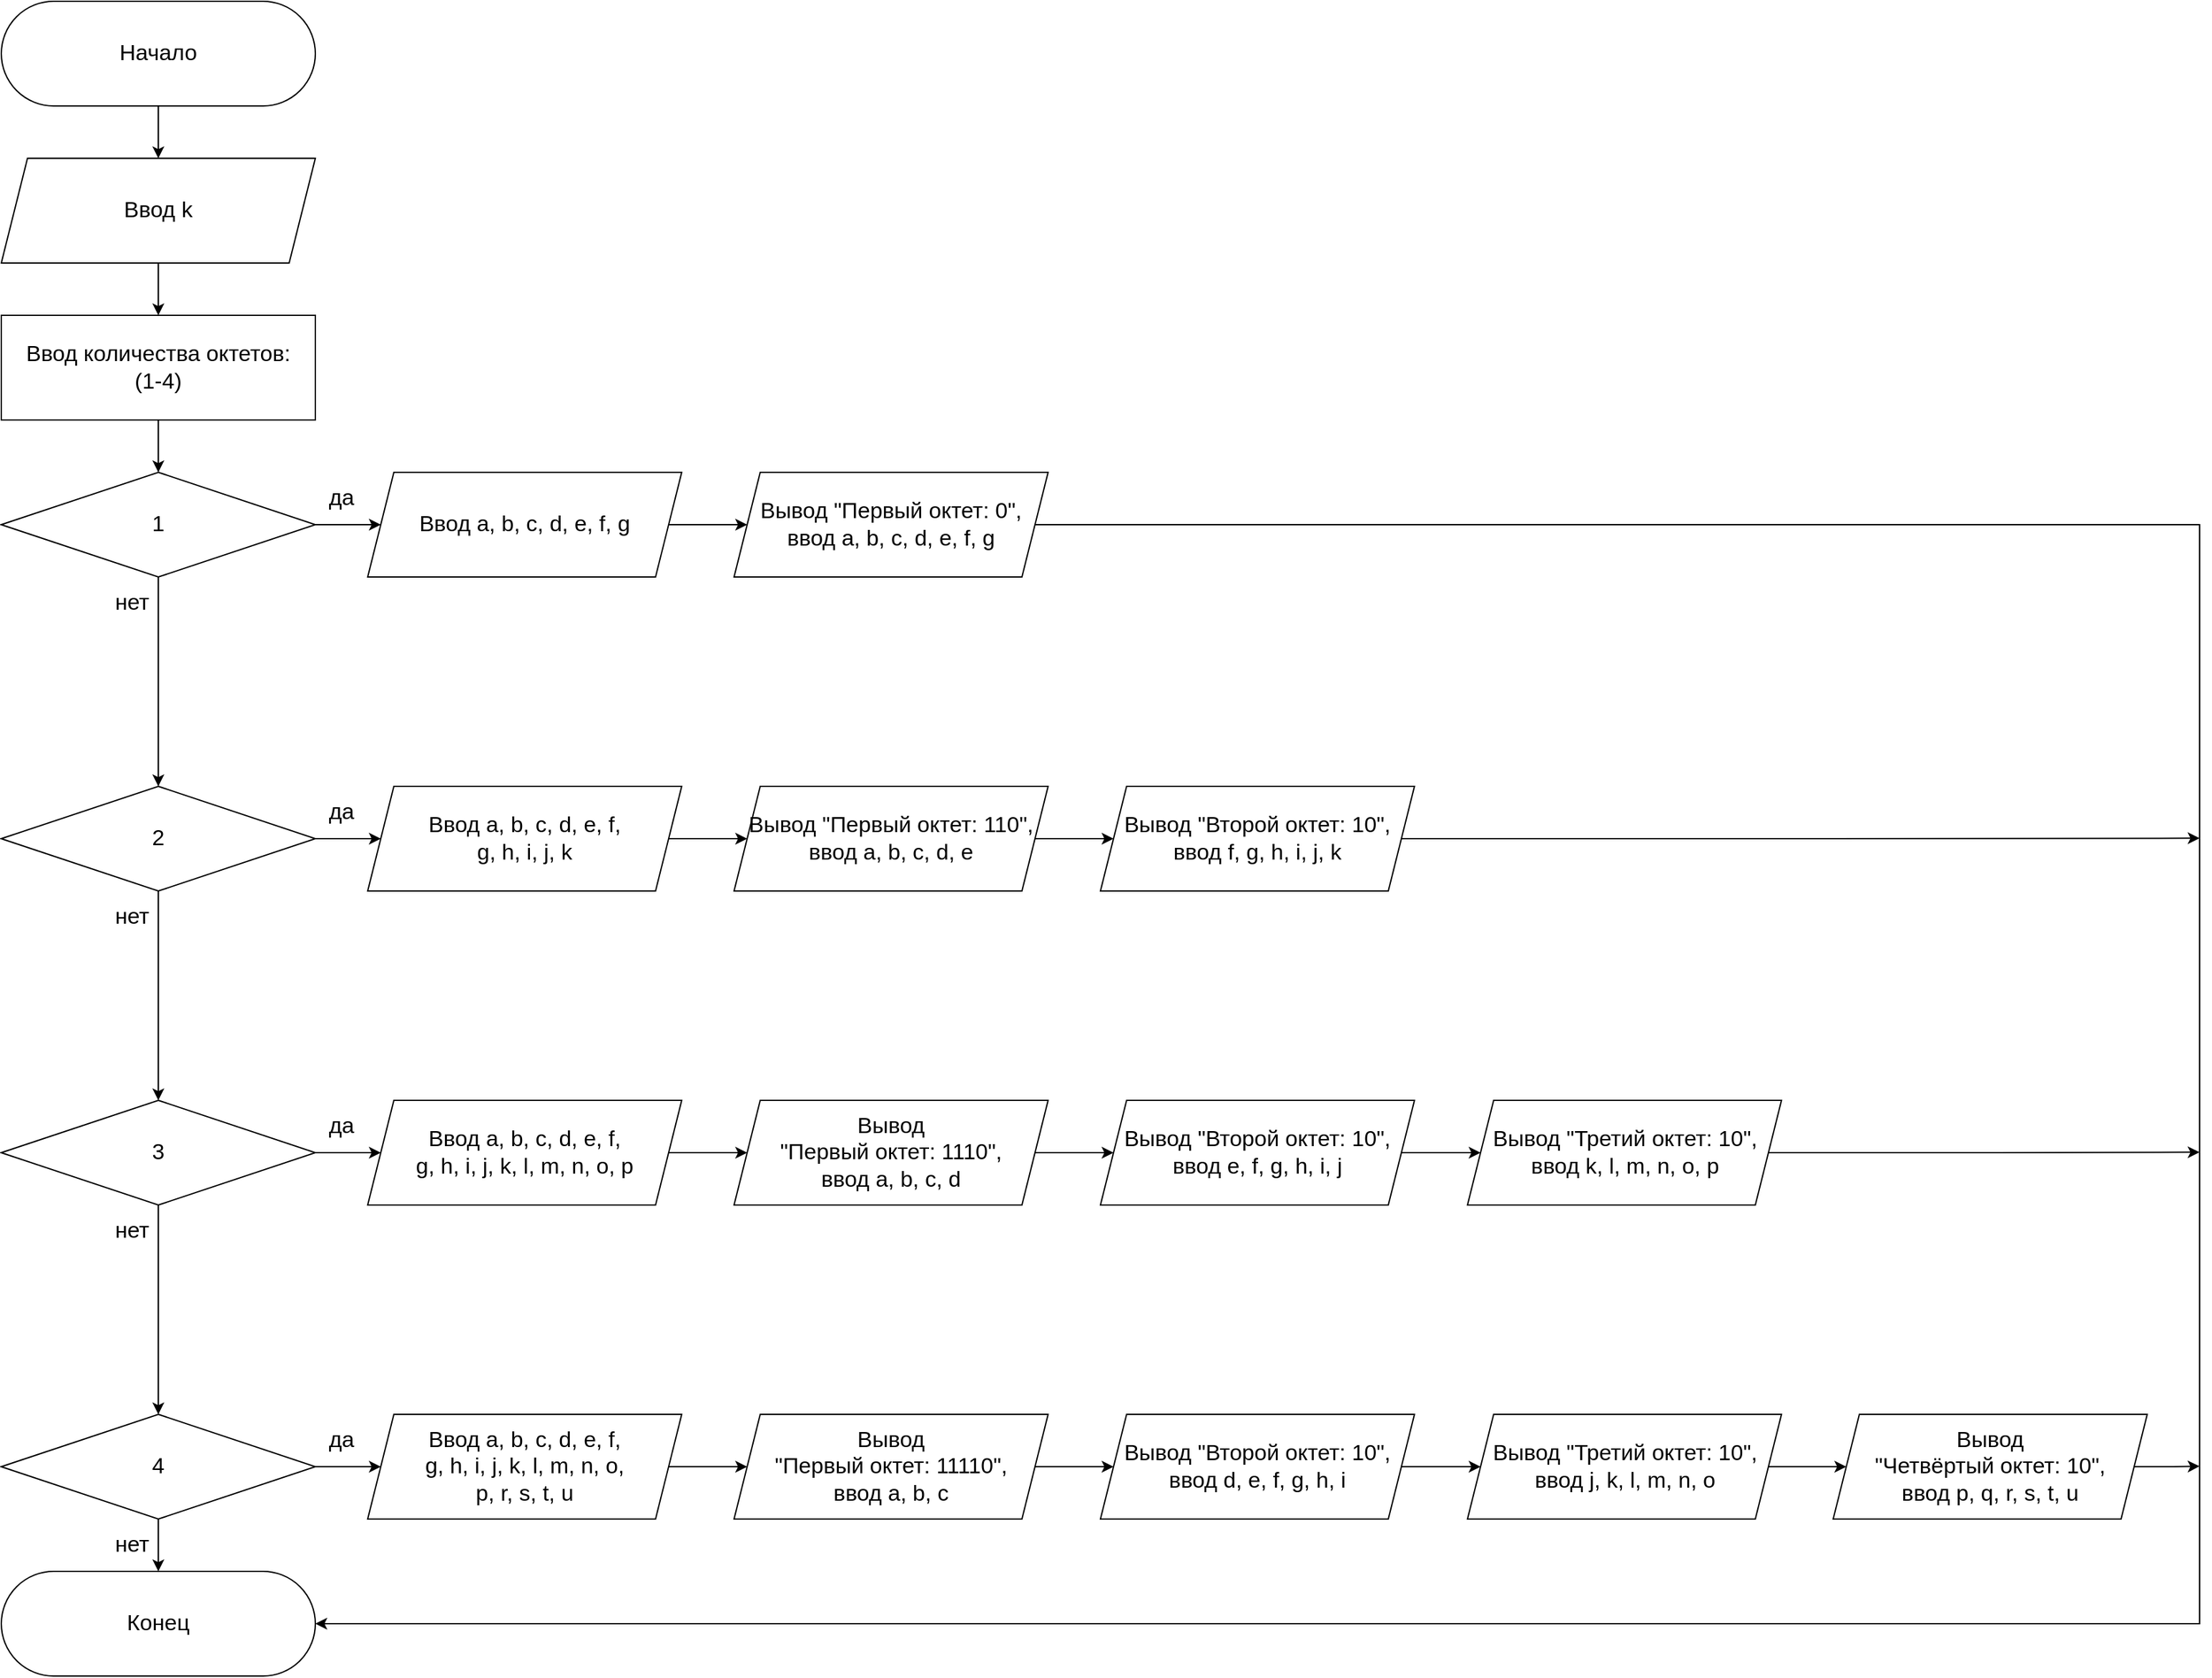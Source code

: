 <mxfile version="20.3.0" type="device"><diagram id="BNSVqXPxc6C57udiGEQ_" name="Страница 1"><mxGraphModel dx="2076" dy="2498" grid="0" gridSize="10" guides="1" tooltips="1" connect="1" arrows="1" fold="1" page="0" pageScale="1" pageWidth="827" pageHeight="1169" math="0" shadow="0"><root><mxCell id="0"/><mxCell id="1" parent="0"/><mxCell id="nsoMYaGGs4iyfm5y4mDI-1" style="edgeStyle=orthogonalEdgeStyle;rounded=0;orthogonalLoop=1;jettySize=auto;html=1;exitX=0.5;exitY=1;exitDx=0;exitDy=0;entryX=0.5;entryY=0;entryDx=0;entryDy=0;fontSize=17;" parent="1" source="nsoMYaGGs4iyfm5y4mDI-2" edge="1"><mxGeometry relative="1" as="geometry"><mxPoint x="120" y="-920" as="targetPoint"/></mxGeometry></mxCell><mxCell id="nsoMYaGGs4iyfm5y4mDI-2" value="Начало" style="rounded=1;whiteSpace=wrap;html=1;arcSize=50;fontSize=17;" parent="1" vertex="1"><mxGeometry y="-1040" width="240" height="80" as="geometry"/></mxCell><mxCell id="nsoMYaGGs4iyfm5y4mDI-3" style="edgeStyle=orthogonalEdgeStyle;rounded=0;orthogonalLoop=1;jettySize=auto;html=1;exitX=0.5;exitY=1;exitDx=0;exitDy=0;entryX=0.5;entryY=0;entryDx=0;entryDy=0;fontSize=17;" parent="1" source="nsoMYaGGs4iyfm5y4mDI-4" edge="1"><mxGeometry relative="1" as="geometry"><mxPoint x="120" y="-680" as="targetPoint"/></mxGeometry></mxCell><mxCell id="nsoMYaGGs4iyfm5y4mDI-4" value="Ввод количества октетов:&lt;br style=&quot;font-size: 17px;&quot;&gt;(1-4)" style="rounded=0;whiteSpace=wrap;html=1;fontSize=17;" parent="1" vertex="1"><mxGeometry y="-800" width="240" height="80" as="geometry"/></mxCell><mxCell id="nsoMYaGGs4iyfm5y4mDI-7" style="edgeStyle=orthogonalEdgeStyle;rounded=0;orthogonalLoop=1;jettySize=auto;html=1;exitX=1;exitY=0.5;exitDx=0;exitDy=0;entryX=0;entryY=0.5;entryDx=0;entryDy=0;fontSize=17;" parent="1" source="nsoMYaGGs4iyfm5y4mDI-8" target="nsoMYaGGs4iyfm5y4mDI-10" edge="1"><mxGeometry relative="1" as="geometry"/></mxCell><mxCell id="nsoMYaGGs4iyfm5y4mDI-8" value="1" style="rhombus;whiteSpace=wrap;html=1;fontSize=17;" parent="1" vertex="1"><mxGeometry y="-680" width="240" height="80" as="geometry"/></mxCell><mxCell id="nsoMYaGGs4iyfm5y4mDI-9" style="edgeStyle=orthogonalEdgeStyle;rounded=0;orthogonalLoop=1;jettySize=auto;html=1;exitX=1;exitY=0.5;exitDx=0;exitDy=0;entryX=0;entryY=0.5;entryDx=0;entryDy=0;fontSize=17;" parent="1" source="nsoMYaGGs4iyfm5y4mDI-10" target="nsoMYaGGs4iyfm5y4mDI-17" edge="1"><mxGeometry relative="1" as="geometry"/></mxCell><mxCell id="nsoMYaGGs4iyfm5y4mDI-10" value="Ввод&amp;nbsp;a, b, c, d, e, f, g" style="shape=parallelogram;perimeter=parallelogramPerimeter;whiteSpace=wrap;html=1;fixedSize=1;fontSize=17;" parent="1" vertex="1"><mxGeometry x="280" y="-680" width="240" height="80" as="geometry"/></mxCell><mxCell id="nsoMYaGGs4iyfm5y4mDI-11" style="edgeStyle=orthogonalEdgeStyle;rounded=0;orthogonalLoop=1;jettySize=auto;html=1;exitX=0.5;exitY=1;exitDx=0;exitDy=0;entryX=0.5;entryY=0;entryDx=0;entryDy=0;fontSize=17;" parent="1" source="nsoMYaGGs4iyfm5y4mDI-12" target="nsoMYaGGs4iyfm5y4mDI-4" edge="1"><mxGeometry relative="1" as="geometry"/></mxCell><mxCell id="nsoMYaGGs4iyfm5y4mDI-12" value="Ввод k" style="shape=parallelogram;perimeter=parallelogramPerimeter;whiteSpace=wrap;html=1;fixedSize=1;fontSize=17;" parent="1" vertex="1"><mxGeometry y="-920" width="240" height="80" as="geometry"/></mxCell><mxCell id="nsoMYaGGs4iyfm5y4mDI-13" value="да" style="text;html=1;strokeColor=none;fillColor=none;align=center;verticalAlign=middle;whiteSpace=wrap;rounded=0;fontSize=17;" parent="1" vertex="1"><mxGeometry x="240" y="-680" width="40" height="40" as="geometry"/></mxCell><mxCell id="nsoMYaGGs4iyfm5y4mDI-14" style="edgeStyle=orthogonalEdgeStyle;rounded=0;orthogonalLoop=1;jettySize=auto;html=1;exitX=1;exitY=0;exitDx=0;exitDy=0;entryX=0.5;entryY=0;entryDx=0;entryDy=0;fontSize=17;" parent="1" source="nsoMYaGGs4iyfm5y4mDI-15" target="nsoMYaGGs4iyfm5y4mDI-28" edge="1"><mxGeometry relative="1" as="geometry"><Array as="points"><mxPoint x="120" y="-560"/><mxPoint x="120" y="-560"/></Array></mxGeometry></mxCell><mxCell id="nsoMYaGGs4iyfm5y4mDI-15" value="нет" style="text;html=1;strokeColor=none;fillColor=none;align=center;verticalAlign=middle;whiteSpace=wrap;rounded=0;fontSize=17;" parent="1" vertex="1"><mxGeometry x="80" y="-600" width="40" height="40" as="geometry"/></mxCell><mxCell id="nsoMYaGGs4iyfm5y4mDI-87" style="edgeStyle=orthogonalEdgeStyle;rounded=0;orthogonalLoop=1;jettySize=auto;html=1;exitX=1;exitY=0.5;exitDx=0;exitDy=0;entryX=1;entryY=0.5;entryDx=0;entryDy=0;fontSize=17;" parent="1" source="nsoMYaGGs4iyfm5y4mDI-17" target="nsoMYaGGs4iyfm5y4mDI-66" edge="1"><mxGeometry relative="1" as="geometry"><Array as="points"><mxPoint x="1680" y="-640"/><mxPoint x="1680" y="200"/></Array></mxGeometry></mxCell><mxCell id="nsoMYaGGs4iyfm5y4mDI-17" value="Вывод &quot;Первый октет: 0&quot;,&lt;br style=&quot;font-size: 17px;&quot;&gt;ввод&amp;nbsp;a, b, c, d, e, f, g" style="shape=parallelogram;perimeter=parallelogramPerimeter;whiteSpace=wrap;html=1;fixedSize=1;fontSize=17;" parent="1" vertex="1"><mxGeometry x="560" y="-680" width="240" height="80" as="geometry"/></mxCell><mxCell id="nsoMYaGGs4iyfm5y4mDI-27" style="edgeStyle=orthogonalEdgeStyle;rounded=0;orthogonalLoop=1;jettySize=auto;html=1;exitX=1;exitY=0.5;exitDx=0;exitDy=0;entryX=0;entryY=0.5;entryDx=0;entryDy=0;fontSize=17;" parent="1" source="nsoMYaGGs4iyfm5y4mDI-28" target="nsoMYaGGs4iyfm5y4mDI-30" edge="1"><mxGeometry relative="1" as="geometry"/></mxCell><mxCell id="nsoMYaGGs4iyfm5y4mDI-28" value="2" style="rhombus;whiteSpace=wrap;html=1;fontSize=17;" parent="1" vertex="1"><mxGeometry y="-440" width="240" height="80" as="geometry"/></mxCell><mxCell id="nsoMYaGGs4iyfm5y4mDI-29" style="edgeStyle=orthogonalEdgeStyle;rounded=0;orthogonalLoop=1;jettySize=auto;html=1;exitX=1;exitY=0.5;exitDx=0;exitDy=0;entryX=0;entryY=0.5;entryDx=0;entryDy=0;fontSize=17;" parent="1" source="nsoMYaGGs4iyfm5y4mDI-30" target="nsoMYaGGs4iyfm5y4mDI-35" edge="1"><mxGeometry relative="1" as="geometry"/></mxCell><mxCell id="nsoMYaGGs4iyfm5y4mDI-30" value="Ввод a, b, c, d, e, f,&lt;br style=&quot;font-size: 17px;&quot;&gt;g, h, i, j, k" style="shape=parallelogram;perimeter=parallelogramPerimeter;whiteSpace=wrap;html=1;fixedSize=1;fontSize=17;" parent="1" vertex="1"><mxGeometry x="280" y="-440" width="240" height="80" as="geometry"/></mxCell><mxCell id="nsoMYaGGs4iyfm5y4mDI-31" value="да" style="text;html=1;strokeColor=none;fillColor=none;align=center;verticalAlign=middle;whiteSpace=wrap;rounded=0;fontSize=17;" parent="1" vertex="1"><mxGeometry x="240" y="-440" width="40" height="40" as="geometry"/></mxCell><mxCell id="nsoMYaGGs4iyfm5y4mDI-32" style="edgeStyle=orthogonalEdgeStyle;rounded=0;orthogonalLoop=1;jettySize=auto;html=1;exitX=1;exitY=0;exitDx=0;exitDy=0;entryX=0.5;entryY=0;entryDx=0;entryDy=0;fontSize=17;" parent="1" source="nsoMYaGGs4iyfm5y4mDI-33" target="nsoMYaGGs4iyfm5y4mDI-46" edge="1"><mxGeometry relative="1" as="geometry"><Array as="points"><mxPoint x="120" y="-310"/><mxPoint x="120" y="-310"/></Array></mxGeometry></mxCell><mxCell id="nsoMYaGGs4iyfm5y4mDI-33" value="нет" style="text;html=1;strokeColor=none;fillColor=none;align=center;verticalAlign=middle;whiteSpace=wrap;rounded=0;fontSize=17;" parent="1" vertex="1"><mxGeometry x="80" y="-360" width="40" height="40" as="geometry"/></mxCell><mxCell id="nsoMYaGGs4iyfm5y4mDI-34" style="edgeStyle=orthogonalEdgeStyle;rounded=0;orthogonalLoop=1;jettySize=auto;html=1;exitX=1;exitY=0.5;exitDx=0;exitDy=0;entryX=0;entryY=0.5;entryDx=0;entryDy=0;fontSize=17;" parent="1" source="nsoMYaGGs4iyfm5y4mDI-35" target="nsoMYaGGs4iyfm5y4mDI-39" edge="1"><mxGeometry relative="1" as="geometry"/></mxCell><mxCell id="nsoMYaGGs4iyfm5y4mDI-35" value="Вывод &quot;Первый октет: 110&quot;,&lt;br style=&quot;font-size: 17px;&quot;&gt;ввод a, b, c, d, e" style="shape=parallelogram;perimeter=parallelogramPerimeter;whiteSpace=wrap;html=1;fixedSize=1;fontSize=17;" parent="1" vertex="1"><mxGeometry x="560" y="-440" width="240" height="80" as="geometry"/></mxCell><mxCell id="nsoMYaGGs4iyfm5y4mDI-88" style="edgeStyle=orthogonalEdgeStyle;rounded=0;orthogonalLoop=1;jettySize=auto;html=1;exitX=1;exitY=0.5;exitDx=0;exitDy=0;fontSize=17;" parent="1" source="nsoMYaGGs4iyfm5y4mDI-39" edge="1"><mxGeometry relative="1" as="geometry"><mxPoint x="1680" y="-400.333" as="targetPoint"/></mxGeometry></mxCell><mxCell id="nsoMYaGGs4iyfm5y4mDI-39" value="&lt;span style=&quot;background-color: initial; font-size: 17px;&quot;&gt;Вывод &quot;Второй октет: 10&quot;,&lt;br style=&quot;font-size: 17px;&quot;&gt;ввод&amp;nbsp;&lt;/span&gt;&lt;span style=&quot;font-size: 17px;&quot;&gt;f,&amp;nbsp;&lt;/span&gt;&lt;span style=&quot;font-size: 17px;&quot;&gt;g, h, i, j, k&lt;/span&gt;&lt;span style=&quot;background-color: initial; font-size: 17px;&quot;&gt;&lt;br style=&quot;font-size: 17px;&quot;&gt;&lt;/span&gt;" style="shape=parallelogram;perimeter=parallelogramPerimeter;whiteSpace=wrap;html=1;fixedSize=1;fontSize=17;" parent="1" vertex="1"><mxGeometry x="840" y="-440" width="240" height="80" as="geometry"/></mxCell><mxCell id="nsoMYaGGs4iyfm5y4mDI-45" style="edgeStyle=orthogonalEdgeStyle;rounded=0;orthogonalLoop=1;jettySize=auto;html=1;exitX=1;exitY=0.5;exitDx=0;exitDy=0;entryX=0;entryY=0.5;entryDx=0;entryDy=0;fontSize=17;" parent="1" source="nsoMYaGGs4iyfm5y4mDI-46" target="nsoMYaGGs4iyfm5y4mDI-48" edge="1"><mxGeometry relative="1" as="geometry"/></mxCell><mxCell id="nsoMYaGGs4iyfm5y4mDI-46" value="3" style="rhombus;whiteSpace=wrap;html=1;fontSize=17;" parent="1" vertex="1"><mxGeometry y="-200" width="240" height="80" as="geometry"/></mxCell><mxCell id="nsoMYaGGs4iyfm5y4mDI-47" style="edgeStyle=orthogonalEdgeStyle;rounded=0;orthogonalLoop=1;jettySize=auto;html=1;exitX=1;exitY=0.5;exitDx=0;exitDy=0;entryX=0;entryY=0.5;entryDx=0;entryDy=0;fontSize=17;" parent="1" source="nsoMYaGGs4iyfm5y4mDI-48" edge="1"><mxGeometry relative="1" as="geometry"><mxPoint x="570" y="-160" as="targetPoint"/></mxGeometry></mxCell><mxCell id="nsoMYaGGs4iyfm5y4mDI-48" value="Ввод a, b, c, d, e, f,&lt;br style=&quot;font-size: 17px;&quot;&gt;g, h, i, j, k, l, m, n, o, p" style="shape=parallelogram;perimeter=parallelogramPerimeter;whiteSpace=wrap;html=1;fixedSize=1;fontSize=17;" parent="1" vertex="1"><mxGeometry x="280" y="-200" width="240" height="80" as="geometry"/></mxCell><mxCell id="nsoMYaGGs4iyfm5y4mDI-49" value="да" style="text;html=1;strokeColor=none;fillColor=none;align=center;verticalAlign=middle;whiteSpace=wrap;rounded=0;fontSize=17;" parent="1" vertex="1"><mxGeometry x="240" y="-200" width="40" height="40" as="geometry"/></mxCell><mxCell id="nsoMYaGGs4iyfm5y4mDI-50" style="edgeStyle=orthogonalEdgeStyle;rounded=0;orthogonalLoop=1;jettySize=auto;html=1;exitX=1;exitY=0;exitDx=0;exitDy=0;entryX=0.5;entryY=0;entryDx=0;entryDy=0;fontSize=17;" parent="1" source="nsoMYaGGs4iyfm5y4mDI-51" target="nsoMYaGGs4iyfm5y4mDI-65" edge="1"><mxGeometry relative="1" as="geometry"><Array as="points"><mxPoint x="120" y="-70"/><mxPoint x="120" y="-70"/></Array></mxGeometry></mxCell><mxCell id="nsoMYaGGs4iyfm5y4mDI-51" value="нет" style="text;html=1;strokeColor=none;fillColor=none;align=center;verticalAlign=middle;whiteSpace=wrap;rounded=0;fontSize=17;" parent="1" vertex="1"><mxGeometry x="80" y="-120" width="40" height="40" as="geometry"/></mxCell><mxCell id="nsoMYaGGs4iyfm5y4mDI-52" style="edgeStyle=orthogonalEdgeStyle;rounded=0;orthogonalLoop=1;jettySize=auto;html=1;exitX=1;exitY=0.5;exitDx=0;exitDy=0;entryX=0;entryY=0.5;entryDx=0;entryDy=0;fontSize=17;" parent="1" source="nsoMYaGGs4iyfm5y4mDI-53" edge="1"><mxGeometry relative="1" as="geometry"><mxPoint x="850" y="-160" as="targetPoint"/></mxGeometry></mxCell><mxCell id="nsoMYaGGs4iyfm5y4mDI-53" value="Вывод &lt;br style=&quot;font-size: 17px;&quot;&gt;&quot;Первый октет: 1110&quot;,&lt;br style=&quot;font-size: 17px;&quot;&gt;ввод a, b, c, d" style="shape=parallelogram;perimeter=parallelogramPerimeter;whiteSpace=wrap;html=1;fixedSize=1;fontSize=17;" parent="1" vertex="1"><mxGeometry x="560" y="-200" width="240" height="80" as="geometry"/></mxCell><mxCell id="nsoMYaGGs4iyfm5y4mDI-55" style="edgeStyle=orthogonalEdgeStyle;rounded=0;orthogonalLoop=1;jettySize=auto;html=1;exitX=1;exitY=0.5;exitDx=0;exitDy=0;entryX=0;entryY=0.5;entryDx=0;entryDy=0;fontSize=17;" parent="1" source="nsoMYaGGs4iyfm5y4mDI-56" target="nsoMYaGGs4iyfm5y4mDI-59" edge="1"><mxGeometry relative="1" as="geometry"><mxPoint x="1120" y="-160" as="targetPoint"/></mxGeometry></mxCell><mxCell id="nsoMYaGGs4iyfm5y4mDI-56" value="&lt;span style=&quot;font-size: 17px; background-color: initial;&quot;&gt;Вывод &quot;Второй октет: 10&quot;,&lt;br style=&quot;font-size: 17px;&quot;&gt;ввод e,&amp;nbsp;&lt;/span&gt;f,&amp;nbsp;g, h, i, j&lt;span style=&quot;background-color: initial; font-size: 17px;&quot;&gt;&lt;br style=&quot;font-size: 17px;&quot;&gt;&lt;/span&gt;" style="shape=parallelogram;perimeter=parallelogramPerimeter;whiteSpace=wrap;html=1;fixedSize=1;fontSize=17;" parent="1" vertex="1"><mxGeometry x="840" y="-200" width="240" height="80" as="geometry"/></mxCell><mxCell id="nsoMYaGGs4iyfm5y4mDI-89" style="edgeStyle=orthogonalEdgeStyle;rounded=0;orthogonalLoop=1;jettySize=auto;html=1;exitX=1;exitY=0.5;exitDx=0;exitDy=0;fontSize=17;" parent="1" source="nsoMYaGGs4iyfm5y4mDI-59" edge="1"><mxGeometry relative="1" as="geometry"><mxPoint x="1680" y="-160.333" as="targetPoint"/></mxGeometry></mxCell><mxCell id="nsoMYaGGs4iyfm5y4mDI-59" value="&lt;span style=&quot;background-color: initial; font-size: 17px;&quot;&gt;Вывод &quot;Третий октет: 10&quot;,&lt;br style=&quot;font-size: 17px;&quot;&gt;ввод k, l, m, n, o, p&lt;/span&gt;" style="shape=parallelogram;perimeter=parallelogramPerimeter;whiteSpace=wrap;html=1;fixedSize=1;fontSize=17;" parent="1" vertex="1"><mxGeometry x="1120.5" y="-200" width="240" height="80" as="geometry"/></mxCell><mxCell id="nsoMYaGGs4iyfm5y4mDI-63" style="edgeStyle=orthogonalEdgeStyle;rounded=0;orthogonalLoop=1;jettySize=auto;html=1;exitX=0.5;exitY=1;exitDx=0;exitDy=0;entryX=0.5;entryY=0;entryDx=0;entryDy=0;fontSize=17;" parent="1" source="nsoMYaGGs4iyfm5y4mDI-65" target="nsoMYaGGs4iyfm5y4mDI-66" edge="1"><mxGeometry relative="1" as="geometry"/></mxCell><mxCell id="nsoMYaGGs4iyfm5y4mDI-64" style="edgeStyle=orthogonalEdgeStyle;rounded=0;orthogonalLoop=1;jettySize=auto;html=1;exitX=1;exitY=0.5;exitDx=0;exitDy=0;fontSize=17;" parent="1" source="nsoMYaGGs4iyfm5y4mDI-65" target="nsoMYaGGs4iyfm5y4mDI-76" edge="1"><mxGeometry relative="1" as="geometry"><mxPoint x="280" y="200" as="targetPoint"/></mxGeometry></mxCell><mxCell id="nsoMYaGGs4iyfm5y4mDI-65" value="4" style="rhombus;whiteSpace=wrap;html=1;fontSize=17;" parent="1" vertex="1"><mxGeometry y="40" width="240" height="80" as="geometry"/></mxCell><mxCell id="nsoMYaGGs4iyfm5y4mDI-66" value="Конец" style="rounded=1;whiteSpace=wrap;html=1;arcSize=50;fontSize=17;" parent="1" vertex="1"><mxGeometry y="160" width="240" height="80" as="geometry"/></mxCell><mxCell id="nsoMYaGGs4iyfm5y4mDI-67" value="да" style="text;html=1;strokeColor=none;fillColor=none;align=center;verticalAlign=middle;whiteSpace=wrap;rounded=0;fontSize=17;" parent="1" vertex="1"><mxGeometry x="240" y="40" width="40" height="40" as="geometry"/></mxCell><mxCell id="nsoMYaGGs4iyfm5y4mDI-68" value="нет" style="text;html=1;strokeColor=none;fillColor=none;align=center;verticalAlign=middle;whiteSpace=wrap;rounded=0;fontSize=17;" parent="1" vertex="1"><mxGeometry x="80" y="120" width="40" height="40" as="geometry"/></mxCell><mxCell id="nsoMYaGGs4iyfm5y4mDI-79" style="edgeStyle=orthogonalEdgeStyle;rounded=0;orthogonalLoop=1;jettySize=auto;html=1;exitX=1;exitY=0.5;exitDx=0;exitDy=0;entryX=0;entryY=0.5;entryDx=0;entryDy=0;fontSize=17;" parent="1" source="nsoMYaGGs4iyfm5y4mDI-76" target="nsoMYaGGs4iyfm5y4mDI-78" edge="1"><mxGeometry relative="1" as="geometry"/></mxCell><mxCell id="nsoMYaGGs4iyfm5y4mDI-76" value="Ввод a, b, c, d, e, f,&lt;br style=&quot;font-size: 17px;&quot;&gt;g, h, i, j, k, l, m, n, o,&lt;br style=&quot;font-size: 17px;&quot;&gt;p, r, s, t, u" style="shape=parallelogram;perimeter=parallelogramPerimeter;whiteSpace=wrap;html=1;fixedSize=1;fontSize=17;" parent="1" vertex="1"><mxGeometry x="280" y="40" width="240" height="80" as="geometry"/></mxCell><mxCell id="nsoMYaGGs4iyfm5y4mDI-78" value="Вывод&lt;br style=&quot;font-size: 17px;&quot;&gt;&quot;Первый октет: 11110&quot;,&lt;br style=&quot;font-size: 17px;&quot;&gt;ввод a, b, c" style="shape=parallelogram;perimeter=parallelogramPerimeter;whiteSpace=wrap;html=1;fixedSize=1;fontSize=17;" parent="1" vertex="1"><mxGeometry x="560" y="40" width="240" height="80" as="geometry"/></mxCell><mxCell id="nsoMYaGGs4iyfm5y4mDI-81" style="edgeStyle=orthogonalEdgeStyle;rounded=0;orthogonalLoop=1;jettySize=auto;html=1;exitX=1;exitY=0.5;exitDx=0;exitDy=0;entryX=0;entryY=0.5;entryDx=0;entryDy=0;fontSize=17;" parent="1" edge="1"><mxGeometry relative="1" as="geometry"><mxPoint x="850" y="80" as="targetPoint"/><mxPoint x="790" y="80" as="sourcePoint"/></mxGeometry></mxCell><mxCell id="nsoMYaGGs4iyfm5y4mDI-82" style="edgeStyle=orthogonalEdgeStyle;rounded=0;orthogonalLoop=1;jettySize=auto;html=1;exitX=1;exitY=0.5;exitDx=0;exitDy=0;entryX=0;entryY=0.5;entryDx=0;entryDy=0;fontSize=17;" parent="1" source="nsoMYaGGs4iyfm5y4mDI-83" target="nsoMYaGGs4iyfm5y4mDI-84" edge="1"><mxGeometry relative="1" as="geometry"><mxPoint x="1120" y="80" as="targetPoint"/></mxGeometry></mxCell><mxCell id="nsoMYaGGs4iyfm5y4mDI-83" value="&lt;span style=&quot;font-size: 17px; background-color: initial;&quot;&gt;Вывод &quot;Второй октет: 10&quot;,&lt;br style=&quot;font-size: 17px;&quot;&gt;ввод d, e,&amp;nbsp;&lt;/span&gt;f,&amp;nbsp;g, h, i&lt;span style=&quot;background-color: initial; font-size: 17px;&quot;&gt;&lt;br style=&quot;font-size: 17px;&quot;&gt;&lt;/span&gt;" style="shape=parallelogram;perimeter=parallelogramPerimeter;whiteSpace=wrap;html=1;fixedSize=1;fontSize=17;" parent="1" vertex="1"><mxGeometry x="840" y="40" width="240" height="80" as="geometry"/></mxCell><mxCell id="nsoMYaGGs4iyfm5y4mDI-86" style="edgeStyle=orthogonalEdgeStyle;rounded=0;orthogonalLoop=1;jettySize=auto;html=1;exitX=1;exitY=0.5;exitDx=0;exitDy=0;fontSize=17;" parent="1" source="nsoMYaGGs4iyfm5y4mDI-84" target="nsoMYaGGs4iyfm5y4mDI-85" edge="1"><mxGeometry relative="1" as="geometry"/></mxCell><mxCell id="nsoMYaGGs4iyfm5y4mDI-84" value="&lt;span style=&quot;background-color: initial; font-size: 17px;&quot;&gt;Вывод &quot;Третий октет: 10&quot;,&lt;br style=&quot;font-size: 17px;&quot;&gt;ввод j, k, l, m, n, o&lt;/span&gt;" style="shape=parallelogram;perimeter=parallelogramPerimeter;whiteSpace=wrap;html=1;fixedSize=1;fontSize=17;" parent="1" vertex="1"><mxGeometry x="1120.5" y="40" width="240" height="80" as="geometry"/></mxCell><mxCell id="nsoMYaGGs4iyfm5y4mDI-90" style="edgeStyle=orthogonalEdgeStyle;rounded=0;orthogonalLoop=1;jettySize=auto;html=1;exitX=1;exitY=0.5;exitDx=0;exitDy=0;fontSize=17;" parent="1" source="nsoMYaGGs4iyfm5y4mDI-85" edge="1"><mxGeometry relative="1" as="geometry"><mxPoint x="1680" y="79.667" as="targetPoint"/></mxGeometry></mxCell><mxCell id="nsoMYaGGs4iyfm5y4mDI-85" value="&lt;span style=&quot;background-color: initial; font-size: 17px;&quot;&gt;Вывод&lt;br style=&quot;font-size: 17px;&quot;&gt;&quot;Четвёртый октет: 10&quot;,&lt;br style=&quot;font-size: 17px;&quot;&gt;ввод p, q, r, s, t, u&lt;/span&gt;" style="shape=parallelogram;perimeter=parallelogramPerimeter;whiteSpace=wrap;html=1;fixedSize=1;fontSize=17;" parent="1" vertex="1"><mxGeometry x="1400" y="40" width="240" height="80" as="geometry"/></mxCell></root></mxGraphModel></diagram></mxfile>